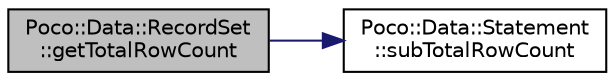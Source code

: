 digraph "Poco::Data::RecordSet::getTotalRowCount"
{
 // LATEX_PDF_SIZE
  edge [fontname="Helvetica",fontsize="10",labelfontname="Helvetica",labelfontsize="10"];
  node [fontname="Helvetica",fontsize="10",shape=record];
  rankdir="LR";
  Node1 [label="Poco::Data::RecordSet\l::getTotalRowCount",height=0.2,width=0.4,color="black", fillcolor="grey75", style="filled", fontcolor="black",tooltip="Replaced with subTotalRowCount() and getTotalRowCount()."];
  Node1 -> Node2 [color="midnightblue",fontsize="10",style="solid"];
  Node2 [label="Poco::Data::Statement\l::subTotalRowCount",height=0.2,width=0.4,color="black", fillcolor="white", style="filled",URL="$classPoco_1_1Data_1_1Statement.html#aa78745de29b616f39cb31a0ac4f5a999",tooltip=" "];
}
